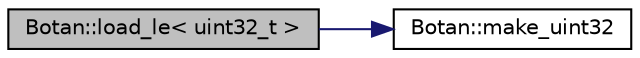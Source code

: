 digraph "Botan::load_le&lt; uint32_t &gt;"
{
  edge [fontname="Helvetica",fontsize="10",labelfontname="Helvetica",labelfontsize="10"];
  node [fontname="Helvetica",fontsize="10",shape=record];
  rankdir="LR";
  Node206 [label="Botan::load_le\< uint32_t \>",height=0.2,width=0.4,color="black", fillcolor="grey75", style="filled", fontcolor="black"];
  Node206 -> Node207 [color="midnightblue",fontsize="10",style="solid",fontname="Helvetica"];
  Node207 [label="Botan::make_uint32",height=0.2,width=0.4,color="black", fillcolor="white", style="filled",URL="$namespace_botan.html#a690f1a5eaa98c00b71ef8320322e722e"];
}
